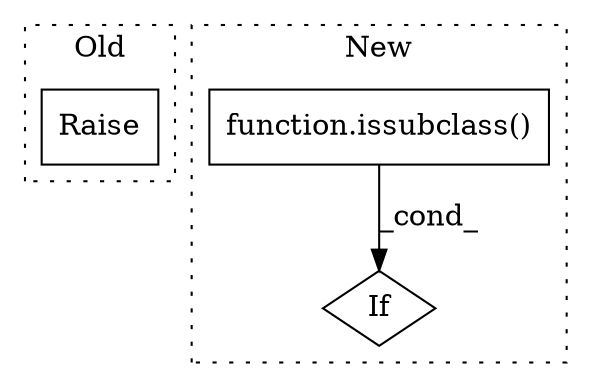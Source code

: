 digraph G {
subgraph cluster0 {
1 [label="Raise" a="91" s="1556" l="6" shape="box"];
label = "Old";
style="dotted";
}
subgraph cluster1 {
2 [label="function.issubclass()" a="75" s="1354,1394" l="11,1" shape="box"];
3 [label="If" a="96" s="1351" l="3" shape="diamond"];
label = "New";
style="dotted";
}
2 -> 3 [label="_cond_"];
}
